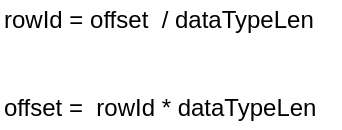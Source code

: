 <mxfile version="12.2.2" type="device" pages="1"><diagram id="haejLR08Kr9xXLMzwZgJ" name="Page-1"><mxGraphModel dx="1106" dy="752" grid="1" gridSize="10" guides="1" tooltips="1" connect="1" arrows="1" fold="1" page="1" pageScale="1" pageWidth="827" pageHeight="1169" math="0" shadow="0"><root><mxCell id="0"/><mxCell id="1" parent="0"/><mxCell id="9uwa7k5FyIUMaXpXPxQG-1" value="offset =&amp;nbsp; rowId * dataTypeLen" style="text;html=1;resizable=0;points=[];autosize=1;align=left;verticalAlign=top;spacingTop=-4;" vertex="1" parent="1"><mxGeometry x="298" y="244" width="170" height="20" as="geometry"/></mxCell><mxCell id="9uwa7k5FyIUMaXpXPxQG-2" value="rowId = offset&amp;nbsp; / dataTypeLen" style="text;html=1;resizable=0;points=[];autosize=1;align=left;verticalAlign=top;spacingTop=-4;" vertex="1" parent="1"><mxGeometry x="298" y="200" width="170" height="20" as="geometry"/></mxCell></root></mxGraphModel></diagram></mxfile>